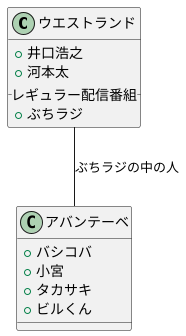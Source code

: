 @startuml ぶちラジ相関図
class ウエストランド {
    +井口浩之
    +河本太
    __ レギュラー配信番組 __
    +ぶちラジ
}

class アバンテーベ {
    +バシコバ
    +小宮
    +タカサキ
    +ビルくん
}

ウエストランド -- アバンテーベ:ぶちラジの中の人

@enduml
